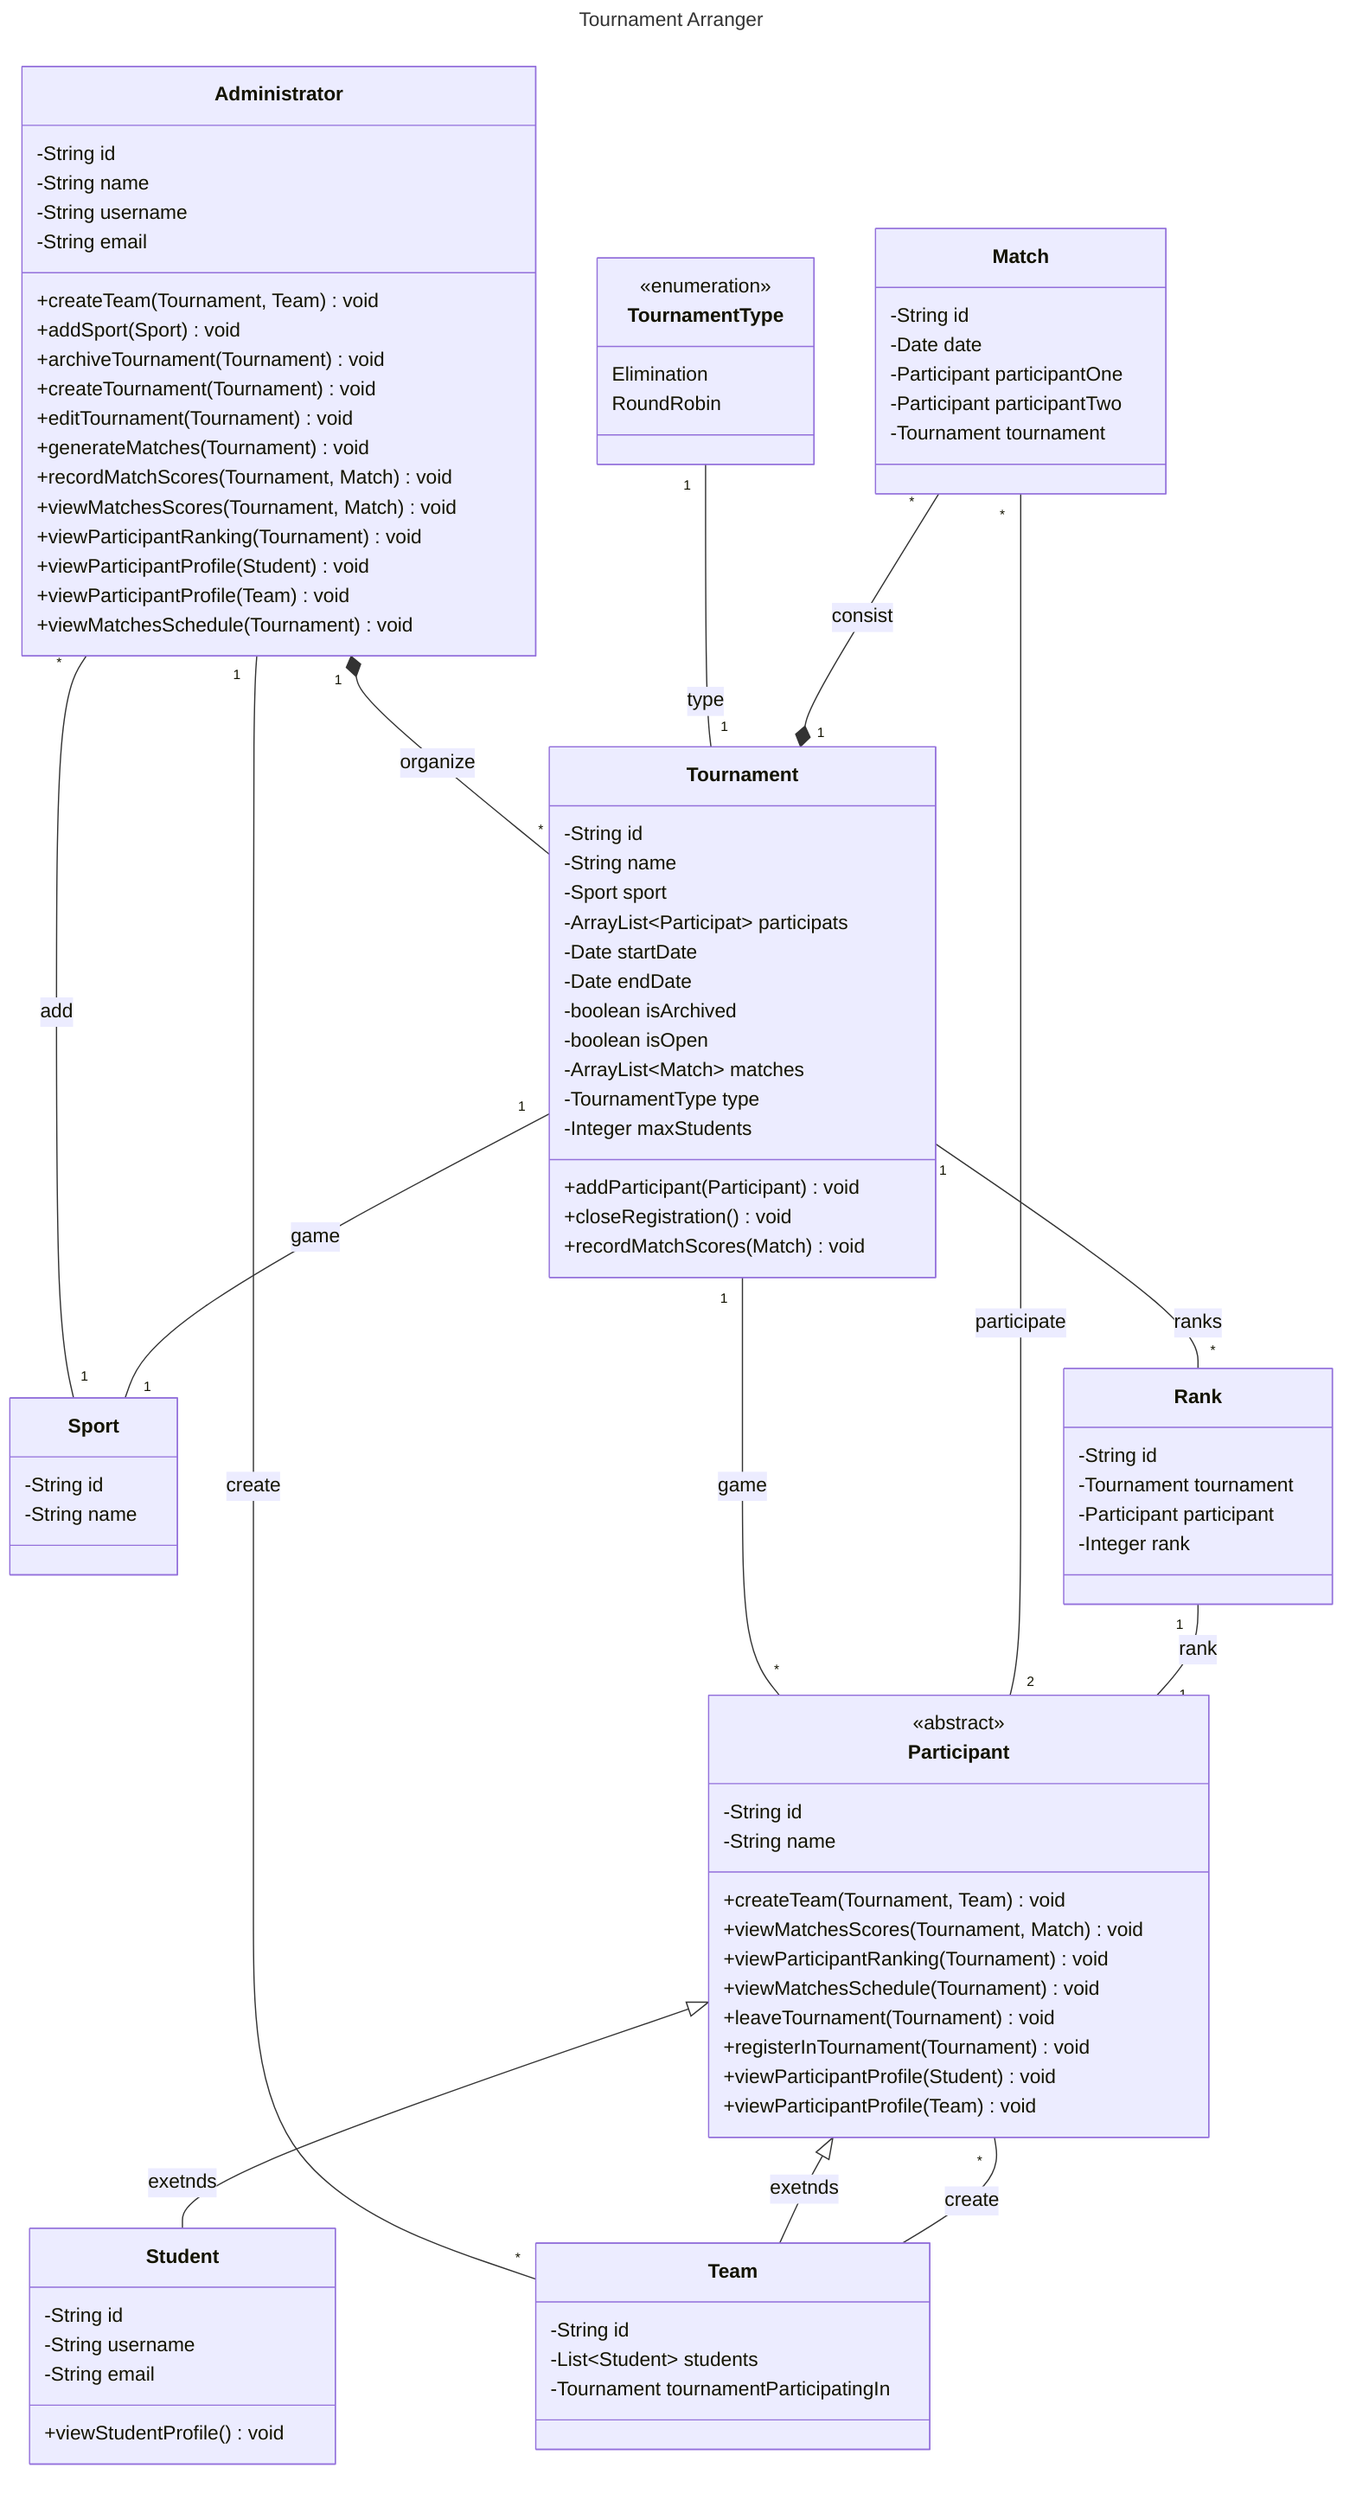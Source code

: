---
title: Tournament Arranger
---
classDiagram
    class Administrator {
        -String id
        -String name
        -String username
        -String email
    }
    Administrator: +createTeam(Tournament, Team) void
    Administrator: +addSport(Sport) void
    Administrator: +archiveTournament(Tournament) void
    Administrator: +createTournament(Tournament) void
    Administrator: +editTournament(Tournament) void
    Administrator: +generateMatches(Tournament) void
    Administrator: +recordMatchScores(Tournament, Match) void
    Administrator: +viewMatchesScores(Tournament, Match) void
    Administrator: +viewParticipantRanking(Tournament) void
    Administrator: +viewParticipantProfile(Student) void
    Administrator: +viewParticipantProfile(Team) void
    Administrator: +viewMatchesSchedule(Tournament) void
    Administrator "1" *-- "*" Tournament: organize
    Administrator "*" -- "1" Sport: add

    class Participant {
        <<abstract>>
        -String id
        -String name
    }
    Participant: +createTeam(Tournament, Team) void
    Participant: +viewMatchesScores(Tournament, Match) void
    Participant: +viewParticipantRanking(Tournament) void
    Participant: +viewMatchesSchedule(Tournament) void
    Participant: +leaveTournament(Tournament) void
    Participant: +registerInTournament(Tournament) void
    Participant: +viewParticipantProfile(Student) void
    Participant: +viewParticipantProfile(Team) void

    class Student {
        -String id
        -String username
        -String email
    }
    Student: +viewStudentProfile() void
    Participant <|-- Student: exetnds

    class Team {
        -String id
        -List~Student~ students
        -Tournament tournamentParticipatingIn
    }
    Administrator "1" -- "*" Team: create

    class Sport {
        -String id
        -String name
    }
    Participant <|-- Team: exetnds
    Participant "*" -- "*" Team: create

    class TournamentType {
        <<enumeration>>
        Elimination
        RoundRobin
    }
    TournamentType "1" -- "1" Tournament: type

    class Tournament {
        -String id
        -String name
        -Sport sport
        -ArrayList~Participat~ participats
        -Date startDate
        -Date endDate
        -boolean isArchived
        -boolean isOpen
        -ArrayList~Match~ matches
        -TournamentType type
        -Integer maxStudents
    }
    Tournament: +addParticipant(Participant) void
    Tournament: +closeRegistration() void
    Tournament: +recordMatchScores(Match) void
    Tournament "1" -- "1" Sport: game
    Tournament "1" -- "*" Participant: game

    class Match {
        -String id
        -Date date
        -Participant participantOne
        -Participant participantTwo
        -Tournament tournament
    }
    Match "*" --* "1" Tournament: consist
    Match "*" -- "2" Participant: participate

    class Rank {
        -String id
        -Tournament tournament
        -Participant participant
        -Integer rank
    }
    Tournament "1" -- "*" Rank: ranks
    Rank "1" -- "1" Participant: rank